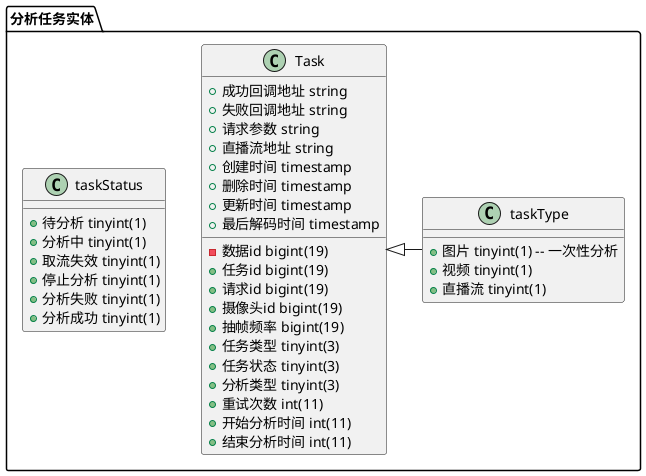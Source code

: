 @startuml
package "分析任务实体"{
    class Task {
      - 数据id bigint(19)
      + 任务id bigint(19)
      + 请求id bigint(19)
      + 摄像头id bigint(19)
      + 抽帧频率 bigint(19)
      + 任务类型 tinyint(3)
      + 任务状态 tinyint(3)
      + 分析类型 tinyint(3)
      + 成功回调地址 string
      + 失败回调地址 string
      + 请求参数 string
      + 直播流地址 string
      + 重试次数 int(11)
      + 开始分析时间 int(11)
      + 结束分析时间 int(11)
      + 创建时间 timestamp
      + 删除时间 timestamp
      + 更新时间 timestamp
      + 最后解码时间 timestamp
    }
    class "taskType" {
      + 图片 tinyint(1) -- 一次性分析
      + 视频 tinyint(1)
      + 直播流 tinyint(1)
    }
    class "taskStatus" {
      + 待分析 tinyint(1)
      + 分析中 tinyint(1)
      + 取流失效 tinyint(1)
      + 停止分析 tinyint(1)
      + 分析失败 tinyint(1)
      + 分析成功 tinyint(1)
    }
}

Task <|-right- taskType

@enduml